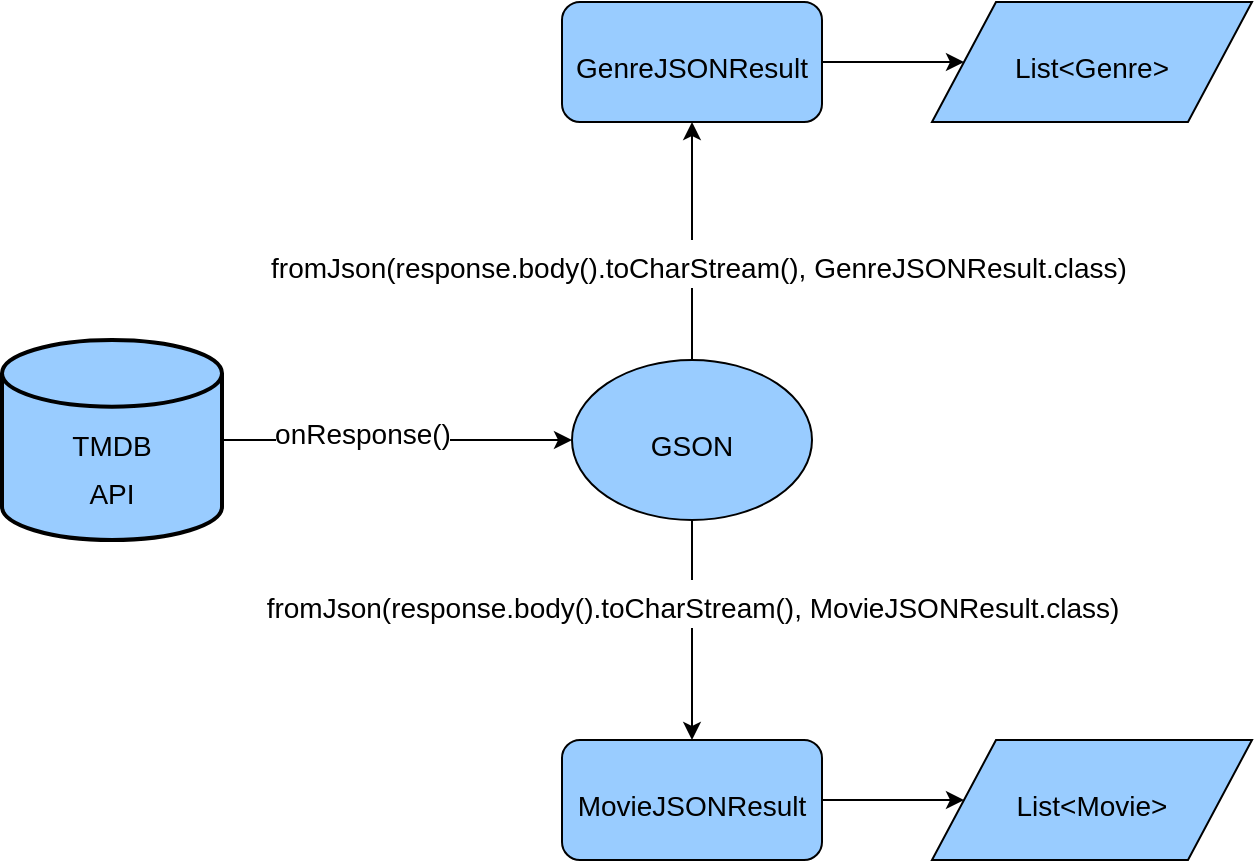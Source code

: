 <mxfile version="10.6.5" type="device"><diagram id="pnw_5jN2vyLaXmSsjmMc" name="Page-1"><mxGraphModel dx="1010" dy="532" grid="1" gridSize="10" guides="1" tooltips="1" connect="1" arrows="1" fold="1" page="1" pageScale="1" pageWidth="850" pageHeight="1100" math="0" shadow="0"><root><mxCell id="0"/><mxCell id="1" parent="0"/><mxCell id="s9woyfk4A5t6d-vuVOQu-18" value="" style="edgeStyle=orthogonalEdgeStyle;rounded=0;orthogonalLoop=1;jettySize=auto;html=1;fontFamily=Helvetica;fontSize=20;" edge="1" parent="1" source="s9woyfk4A5t6d-vuVOQu-3" target="s9woyfk4A5t6d-vuVOQu-17"><mxGeometry relative="1" as="geometry"/></mxCell><mxCell id="s9woyfk4A5t6d-vuVOQu-3" value="&lt;font style=&quot;font-size: 14px&quot;&gt;GenreJSONResult&lt;/font&gt;" style="rounded=1;whiteSpace=wrap;html=1;fillColor=#99CCFF;fontFamily=Helvetica;fontSize=20;" vertex="1" parent="1"><mxGeometry x="385" y="71" width="130" height="60" as="geometry"/></mxCell><mxCell id="s9woyfk4A5t6d-vuVOQu-10" style="edgeStyle=orthogonalEdgeStyle;rounded=0;orthogonalLoop=1;jettySize=auto;html=1;exitX=1;exitY=0.5;exitDx=0;exitDy=0;exitPerimeter=0;entryX=0;entryY=0.5;entryDx=0;entryDy=0;fontFamily=Helvetica;fontSize=20;" edge="1" parent="1" source="s9woyfk4A5t6d-vuVOQu-4" target="s9woyfk4A5t6d-vuVOQu-9"><mxGeometry relative="1" as="geometry"/></mxCell><mxCell id="s9woyfk4A5t6d-vuVOQu-11" value="&lt;font style=&quot;font-size: 14px&quot;&gt;onResponse()&lt;/font&gt;" style="text;html=1;resizable=0;points=[];align=center;verticalAlign=middle;labelBackgroundColor=#ffffff;fontSize=20;fontFamily=Helvetica;" vertex="1" connectable="0" parent="s9woyfk4A5t6d-vuVOQu-10"><mxGeometry x="-0.203" y="1" relative="1" as="geometry"><mxPoint y="-5" as="offset"/></mxGeometry></mxCell><mxCell id="s9woyfk4A5t6d-vuVOQu-4" value="&lt;br&gt;&lt;font style=&quot;font-size: 14px&quot;&gt;TMDB&lt;br&gt;API&lt;/font&gt;&lt;br&gt;" style="strokeWidth=2;html=1;shape=mxgraph.flowchart.database;whiteSpace=wrap;fillColor=#99CCFF;fontFamily=Helvetica;fontSize=20;" vertex="1" parent="1"><mxGeometry x="105" y="240" width="110" height="100" as="geometry"/></mxCell><mxCell id="s9woyfk4A5t6d-vuVOQu-14" style="edgeStyle=orthogonalEdgeStyle;rounded=0;orthogonalLoop=1;jettySize=auto;html=1;exitX=0.5;exitY=0;exitDx=0;exitDy=0;entryX=0.5;entryY=1;entryDx=0;entryDy=0;fontFamily=Helvetica;fontSize=20;" edge="1" parent="1" source="s9woyfk4A5t6d-vuVOQu-9" target="s9woyfk4A5t6d-vuVOQu-3"><mxGeometry relative="1" as="geometry"/></mxCell><mxCell id="s9woyfk4A5t6d-vuVOQu-16" value="&lt;font style=&quot;font-size: 14px&quot;&gt;fromJson(response.body().toCharStream(), GenreJSONResult.class)&lt;/font&gt;" style="text;html=1;resizable=0;points=[];align=center;verticalAlign=middle;labelBackgroundColor=#ffffff;fontSize=20;fontFamily=Helvetica;" vertex="1" connectable="0" parent="s9woyfk4A5t6d-vuVOQu-14"><mxGeometry x="-0.166" y="-3" relative="1" as="geometry"><mxPoint as="offset"/></mxGeometry></mxCell><mxCell id="s9woyfk4A5t6d-vuVOQu-31" style="edgeStyle=orthogonalEdgeStyle;rounded=0;orthogonalLoop=1;jettySize=auto;html=1;exitX=0.5;exitY=1;exitDx=0;exitDy=0;entryX=0.5;entryY=0;entryDx=0;entryDy=0;fontFamily=Helvetica;fontSize=20;" edge="1" parent="1" source="s9woyfk4A5t6d-vuVOQu-9" target="s9woyfk4A5t6d-vuVOQu-27"><mxGeometry relative="1" as="geometry"/></mxCell><mxCell id="s9woyfk4A5t6d-vuVOQu-32" value="&lt;span&gt;&lt;font style=&quot;font-size: 14px&quot;&gt;fromJson(response.body().toCharStream(), MovieJSONResult.class)&lt;/font&gt;&lt;/span&gt;" style="text;html=1;resizable=0;points=[];align=center;verticalAlign=middle;labelBackgroundColor=#ffffff;fontSize=20;fontFamily=Helvetica;" vertex="1" connectable="0" parent="s9woyfk4A5t6d-vuVOQu-31"><mxGeometry x="-0.266" relative="1" as="geometry"><mxPoint as="offset"/></mxGeometry></mxCell><mxCell id="s9woyfk4A5t6d-vuVOQu-9" value="&lt;font style=&quot;font-size: 14px&quot;&gt;GSON&lt;/font&gt;" style="ellipse;whiteSpace=wrap;html=1;fillColor=#99CCFF;fontFamily=Helvetica;fontSize=20;" vertex="1" parent="1"><mxGeometry x="390" y="250" width="120" height="80" as="geometry"/></mxCell><mxCell id="s9woyfk4A5t6d-vuVOQu-17" value="&lt;font style=&quot;font-size: 14px&quot;&gt;List&amp;lt;Genre&amp;gt;&lt;/font&gt;" style="shape=parallelogram;perimeter=parallelogramPerimeter;whiteSpace=wrap;html=1;fillColor=#99CCFF;fontFamily=Helvetica;fontSize=20;" vertex="1" parent="1"><mxGeometry x="570" y="71" width="160" height="60" as="geometry"/></mxCell><mxCell id="s9woyfk4A5t6d-vuVOQu-26" value="" style="edgeStyle=orthogonalEdgeStyle;rounded=0;orthogonalLoop=1;jettySize=auto;html=1;fontFamily=Helvetica;fontSize=20;" edge="1" parent="1" source="s9woyfk4A5t6d-vuVOQu-27" target="s9woyfk4A5t6d-vuVOQu-28"><mxGeometry relative="1" as="geometry"/></mxCell><mxCell id="s9woyfk4A5t6d-vuVOQu-27" value="&lt;font style=&quot;font-size: 14px&quot;&gt;MovieJSONResult&lt;/font&gt;" style="rounded=1;whiteSpace=wrap;html=1;fillColor=#99CCFF;fontFamily=Helvetica;fontSize=20;" vertex="1" parent="1"><mxGeometry x="385" y="440" width="130" height="60" as="geometry"/></mxCell><mxCell id="s9woyfk4A5t6d-vuVOQu-28" value="&lt;font style=&quot;font-size: 14px&quot;&gt;List&amp;lt;Movie&amp;gt;&lt;/font&gt;" style="shape=parallelogram;perimeter=parallelogramPerimeter;whiteSpace=wrap;html=1;fillColor=#99CCFF;fontFamily=Helvetica;fontSize=20;" vertex="1" parent="1"><mxGeometry x="570" y="440" width="160" height="60" as="geometry"/></mxCell></root></mxGraphModel></diagram></mxfile>